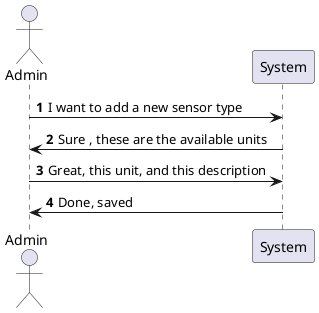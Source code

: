 @startuml
'As an Administrator, I want to have a list of existing rooms, so that I can choose
'one to edit it.'

!pragma layout smetana
autonumber

actor Admin
participant System

Admin -> System: I want to add a new sensor type
System -> Admin: Sure , these are the available units
Admin -> System: Great, this unit, and this description
System -> Admin: Done, saved

@enduml